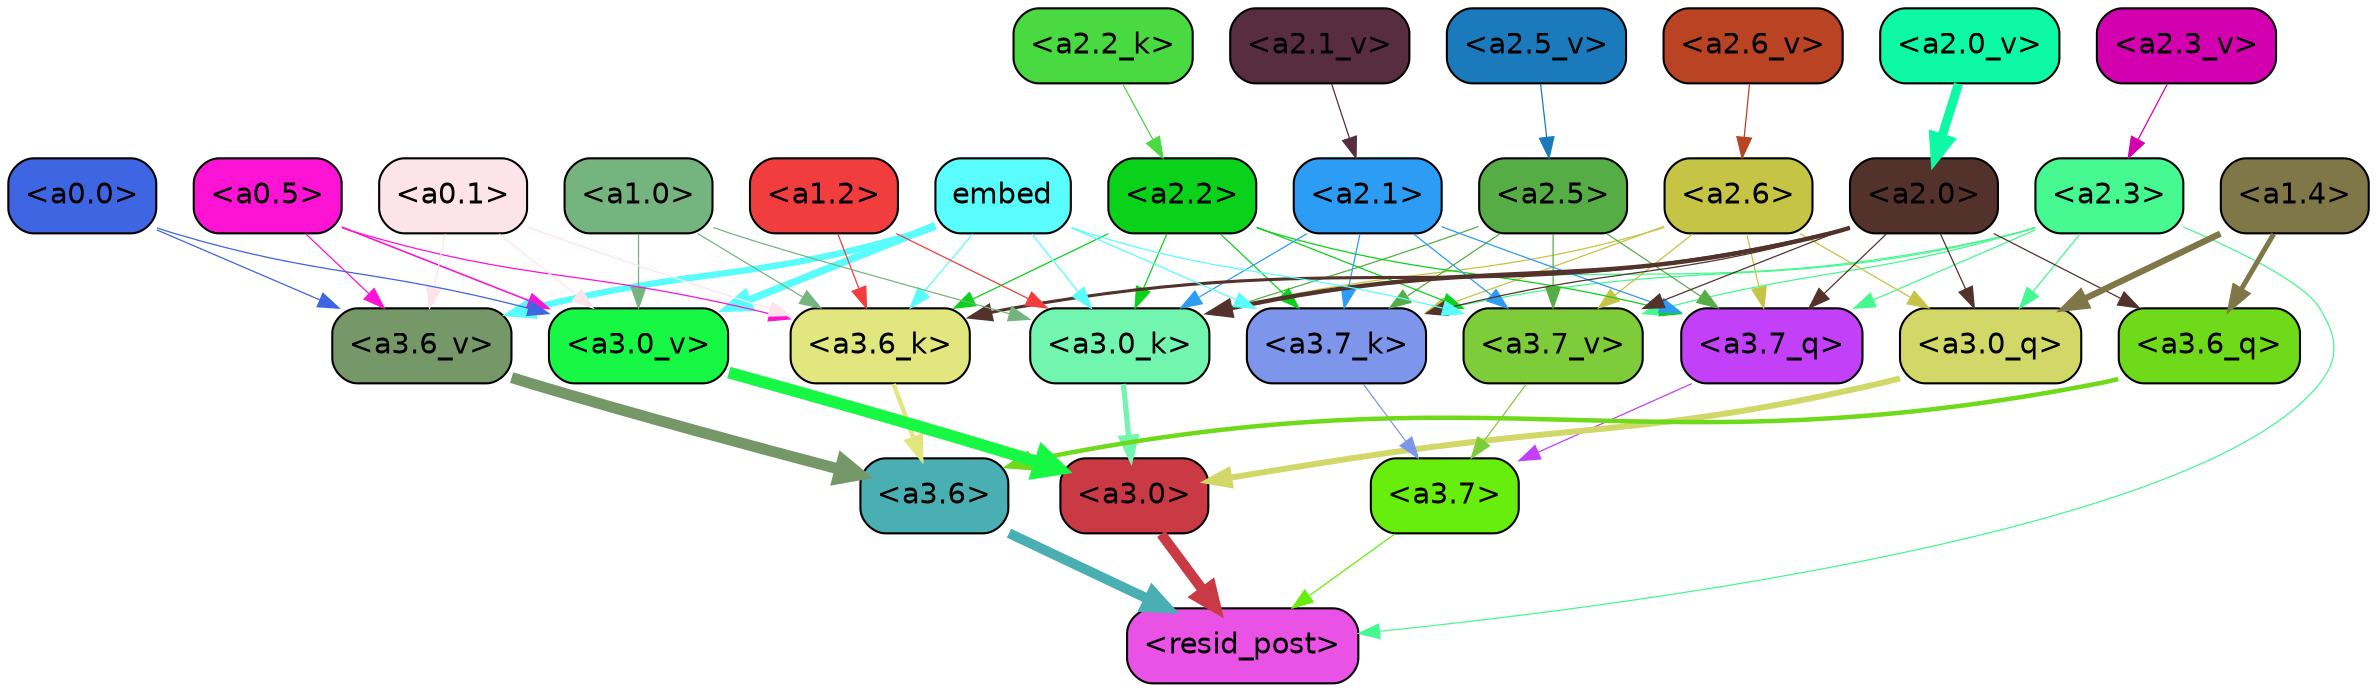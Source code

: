 strict digraph "" {
	graph [bgcolor=transparent,
		layout=dot,
		overlap=false,
		splines=true
	];
	"<a3.7>"	[color=black,
		fillcolor="#68ee0d",
		fontname=Helvetica,
		shape=box,
		style="filled, rounded"];
	"<resid_post>"	[color=black,
		fillcolor="#ea52e5",
		fontname=Helvetica,
		shape=box,
		style="filled, rounded"];
	"<a3.7>" -> "<resid_post>"	[color="#68ee0d",
		penwidth=0.6];
	"<a3.6>"	[color=black,
		fillcolor="#4aafb2",
		fontname=Helvetica,
		shape=box,
		style="filled, rounded"];
	"<a3.6>" -> "<resid_post>"	[color="#4aafb2",
		penwidth=4.7534414529800415];
	"<a3.0>"	[color=black,
		fillcolor="#ca3a44",
		fontname=Helvetica,
		shape=box,
		style="filled, rounded"];
	"<a3.0>" -> "<resid_post>"	[color="#ca3a44",
		penwidth=4.898576855659485];
	"<a2.3>"	[color=black,
		fillcolor="#45f990",
		fontname=Helvetica,
		shape=box,
		style="filled, rounded"];
	"<a2.3>" -> "<resid_post>"	[color="#45f990",
		penwidth=0.6];
	"<a3.7_q>"	[color=black,
		fillcolor="#c240f8",
		fontname=Helvetica,
		shape=box,
		style="filled, rounded"];
	"<a2.3>" -> "<a3.7_q>"	[color="#45f990",
		penwidth=0.6];
	"<a3.0_q>"	[color=black,
		fillcolor="#d1d868",
		fontname=Helvetica,
		shape=box,
		style="filled, rounded"];
	"<a2.3>" -> "<a3.0_q>"	[color="#45f990",
		penwidth=0.6];
	"<a3.7_k>"	[color=black,
		fillcolor="#7d96eb",
		fontname=Helvetica,
		shape=box,
		style="filled, rounded"];
	"<a2.3>" -> "<a3.7_k>"	[color="#45f990",
		penwidth=0.6];
	"<a3.0_k>"	[color=black,
		fillcolor="#72f5ae",
		fontname=Helvetica,
		shape=box,
		style="filled, rounded"];
	"<a2.3>" -> "<a3.0_k>"	[color="#45f990",
		penwidth=0.6];
	"<a3.7_v>"	[color=black,
		fillcolor="#7ecc3a",
		fontname=Helvetica,
		shape=box,
		style="filled, rounded"];
	"<a2.3>" -> "<a3.7_v>"	[color="#45f990",
		penwidth=0.6];
	"<a3.7_q>" -> "<a3.7>"	[color="#c240f8",
		penwidth=0.6];
	"<a3.6_q>"	[color=black,
		fillcolor="#6fda19",
		fontname=Helvetica,
		shape=box,
		style="filled, rounded"];
	"<a3.6_q>" -> "<a3.6>"	[color="#6fda19",
		penwidth=2.160832464694977];
	"<a3.0_q>" -> "<a3.0>"	[color="#d1d868",
		penwidth=2.870753765106201];
	"<a3.7_k>" -> "<a3.7>"	[color="#7d96eb",
		penwidth=0.6];
	"<a3.6_k>"	[color=black,
		fillcolor="#e1e77e",
		fontname=Helvetica,
		shape=box,
		style="filled, rounded"];
	"<a3.6_k>" -> "<a3.6>"	[color="#e1e77e",
		penwidth=2.13908451795578];
	"<a3.0_k>" -> "<a3.0>"	[color="#72f5ae",
		penwidth=2.520303964614868];
	"<a3.7_v>" -> "<a3.7>"	[color="#7ecc3a",
		penwidth=0.6];
	"<a3.6_v>"	[color=black,
		fillcolor="#769869",
		fontname=Helvetica,
		shape=box,
		style="filled, rounded"];
	"<a3.6_v>" -> "<a3.6>"	[color="#769869",
		penwidth=5.297133803367615];
	"<a3.0_v>"	[color=black,
		fillcolor="#17f845",
		fontname=Helvetica,
		shape=box,
		style="filled, rounded"];
	"<a3.0_v>" -> "<a3.0>"	[color="#17f845",
		penwidth=5.680712580680847];
	"<a2.6>"	[color=black,
		fillcolor="#c5c445",
		fontname=Helvetica,
		shape=box,
		style="filled, rounded"];
	"<a2.6>" -> "<a3.7_q>"	[color="#c5c445",
		penwidth=0.6];
	"<a2.6>" -> "<a3.0_q>"	[color="#c5c445",
		penwidth=0.6];
	"<a2.6>" -> "<a3.7_k>"	[color="#c5c445",
		penwidth=0.6];
	"<a2.6>" -> "<a3.0_k>"	[color="#c5c445",
		penwidth=0.6];
	"<a2.6>" -> "<a3.7_v>"	[color="#c5c445",
		penwidth=0.6];
	"<a2.5>"	[color=black,
		fillcolor="#56ad45",
		fontname=Helvetica,
		shape=box,
		style="filled, rounded"];
	"<a2.5>" -> "<a3.7_q>"	[color="#56ad45",
		penwidth=0.6];
	"<a2.5>" -> "<a3.7_k>"	[color="#56ad45",
		penwidth=0.6];
	"<a2.5>" -> "<a3.0_k>"	[color="#56ad45",
		penwidth=0.6];
	"<a2.5>" -> "<a3.7_v>"	[color="#56ad45",
		penwidth=0.6];
	"<a2.2>"	[color=black,
		fillcolor="#0ad21a",
		fontname=Helvetica,
		shape=box,
		style="filled, rounded"];
	"<a2.2>" -> "<a3.7_q>"	[color="#0ad21a",
		penwidth=0.6];
	"<a2.2>" -> "<a3.7_k>"	[color="#0ad21a",
		penwidth=0.6];
	"<a2.2>" -> "<a3.6_k>"	[color="#0ad21a",
		penwidth=0.6];
	"<a2.2>" -> "<a3.0_k>"	[color="#0ad21a",
		penwidth=0.6];
	"<a2.2>" -> "<a3.7_v>"	[color="#0ad21a",
		penwidth=0.6];
	"<a2.1>"	[color=black,
		fillcolor="#2c9cf5",
		fontname=Helvetica,
		shape=box,
		style="filled, rounded"];
	"<a2.1>" -> "<a3.7_q>"	[color="#2c9cf5",
		penwidth=0.6];
	"<a2.1>" -> "<a3.7_k>"	[color="#2c9cf5",
		penwidth=0.6];
	"<a2.1>" -> "<a3.0_k>"	[color="#2c9cf5",
		penwidth=0.6];
	"<a2.1>" -> "<a3.7_v>"	[color="#2c9cf5",
		penwidth=0.6];
	"<a2.0>"	[color=black,
		fillcolor="#53322c",
		fontname=Helvetica,
		shape=box,
		style="filled, rounded"];
	"<a2.0>" -> "<a3.7_q>"	[color="#53322c",
		penwidth=0.6];
	"<a2.0>" -> "<a3.6_q>"	[color="#53322c",
		penwidth=0.6];
	"<a2.0>" -> "<a3.0_q>"	[color="#53322c",
		penwidth=0.6];
	"<a2.0>" -> "<a3.7_k>"	[color="#53322c",
		penwidth=0.6];
	"<a2.0>" -> "<a3.6_k>"	[color="#53322c",
		penwidth=1.4807794839143753];
	"<a2.0>" -> "<a3.0_k>"	[color="#53322c",
		penwidth=2.095262974500656];
	"<a2.0>" -> "<a3.7_v>"	[color="#53322c",
		penwidth=0.6];
	"<a1.4>"	[color=black,
		fillcolor="#807749",
		fontname=Helvetica,
		shape=box,
		style="filled, rounded"];
	"<a1.4>" -> "<a3.6_q>"	[color="#807749",
		penwidth=2.425799250602722];
	"<a1.4>" -> "<a3.0_q>"	[color="#807749",
		penwidth=3.0341034531593323];
	embed	[color=black,
		fillcolor="#59fdfb",
		fontname=Helvetica,
		shape=box,
		style="filled, rounded"];
	embed -> "<a3.7_k>"	[color="#59fdfb",
		penwidth=0.6];
	embed -> "<a3.6_k>"	[color="#59fdfb",
		penwidth=0.6];
	embed -> "<a3.0_k>"	[color="#59fdfb",
		penwidth=0.6];
	embed -> "<a3.7_v>"	[color="#59fdfb",
		penwidth=0.6];
	embed -> "<a3.6_v>"	[color="#59fdfb",
		penwidth=3.067279100418091];
	embed -> "<a3.0_v>"	[color="#59fdfb",
		penwidth=3.5202720761299133];
	"<a1.2>"	[color=black,
		fillcolor="#f13d3e",
		fontname=Helvetica,
		shape=box,
		style="filled, rounded"];
	"<a1.2>" -> "<a3.6_k>"	[color="#f13d3e",
		penwidth=0.6];
	"<a1.2>" -> "<a3.0_k>"	[color="#f13d3e",
		penwidth=0.6];
	"<a1.0>"	[color=black,
		fillcolor="#76b47f",
		fontname=Helvetica,
		shape=box,
		style="filled, rounded"];
	"<a1.0>" -> "<a3.6_k>"	[color="#76b47f",
		penwidth=0.6];
	"<a1.0>" -> "<a3.0_k>"	[color="#76b47f",
		penwidth=0.6];
	"<a1.0>" -> "<a3.0_v>"	[color="#76b47f",
		penwidth=0.6];
	"<a0.5>"	[color=black,
		fillcolor="#fd13d3",
		fontname=Helvetica,
		shape=box,
		style="filled, rounded"];
	"<a0.5>" -> "<a3.6_k>"	[color="#fd13d3",
		penwidth=0.6];
	"<a0.5>" -> "<a3.6_v>"	[color="#fd13d3",
		penwidth=0.6];
	"<a0.5>" -> "<a3.0_v>"	[color="#fd13d3",
		penwidth=0.764040544629097];
	"<a0.1>"	[color=black,
		fillcolor="#fde4ea",
		fontname=Helvetica,
		shape=box,
		style="filled, rounded"];
	"<a0.1>" -> "<a3.6_k>"	[color="#fde4ea",
		penwidth=0.6];
	"<a0.1>" -> "<a3.6_v>"	[color="#fde4ea",
		penwidth=0.6];
	"<a0.1>" -> "<a3.0_v>"	[color="#fde4ea",
		penwidth=0.6];
	"<a0.0>"	[color=black,
		fillcolor="#3e65e2",
		fontname=Helvetica,
		shape=box,
		style="filled, rounded"];
	"<a0.0>" -> "<a3.6_v>"	[color="#3e65e2",
		penwidth=0.6];
	"<a0.0>" -> "<a3.0_v>"	[color="#3e65e2",
		penwidth=0.6];
	"<a2.2_k>"	[color=black,
		fillcolor="#49d941",
		fontname=Helvetica,
		shape=box,
		style="filled, rounded"];
	"<a2.2_k>" -> "<a2.2>"	[color="#49d941",
		penwidth=0.6];
	"<a2.6_v>"	[color=black,
		fillcolor="#b94323",
		fontname=Helvetica,
		shape=box,
		style="filled, rounded"];
	"<a2.6_v>" -> "<a2.6>"	[color="#b94323",
		penwidth=0.6];
	"<a2.5_v>"	[color=black,
		fillcolor="#1b7abc",
		fontname=Helvetica,
		shape=box,
		style="filled, rounded"];
	"<a2.5_v>" -> "<a2.5>"	[color="#1b7abc",
		penwidth=0.6];
	"<a2.3_v>"	[color=black,
		fillcolor="#d200ae",
		fontname=Helvetica,
		shape=box,
		style="filled, rounded"];
	"<a2.3_v>" -> "<a2.3>"	[color="#d200ae",
		penwidth=0.6];
	"<a2.1_v>"	[color=black,
		fillcolor="#592d40",
		fontname=Helvetica,
		shape=box,
		style="filled, rounded"];
	"<a2.1_v>" -> "<a2.1>"	[color="#592d40",
		penwidth=0.6];
	"<a2.0_v>"	[color=black,
		fillcolor="#0ef9a6",
		fontname=Helvetica,
		shape=box,
		style="filled, rounded"];
	"<a2.0_v>" -> "<a2.0>"	[color="#0ef9a6",
		penwidth=4.422677040100098];
}
